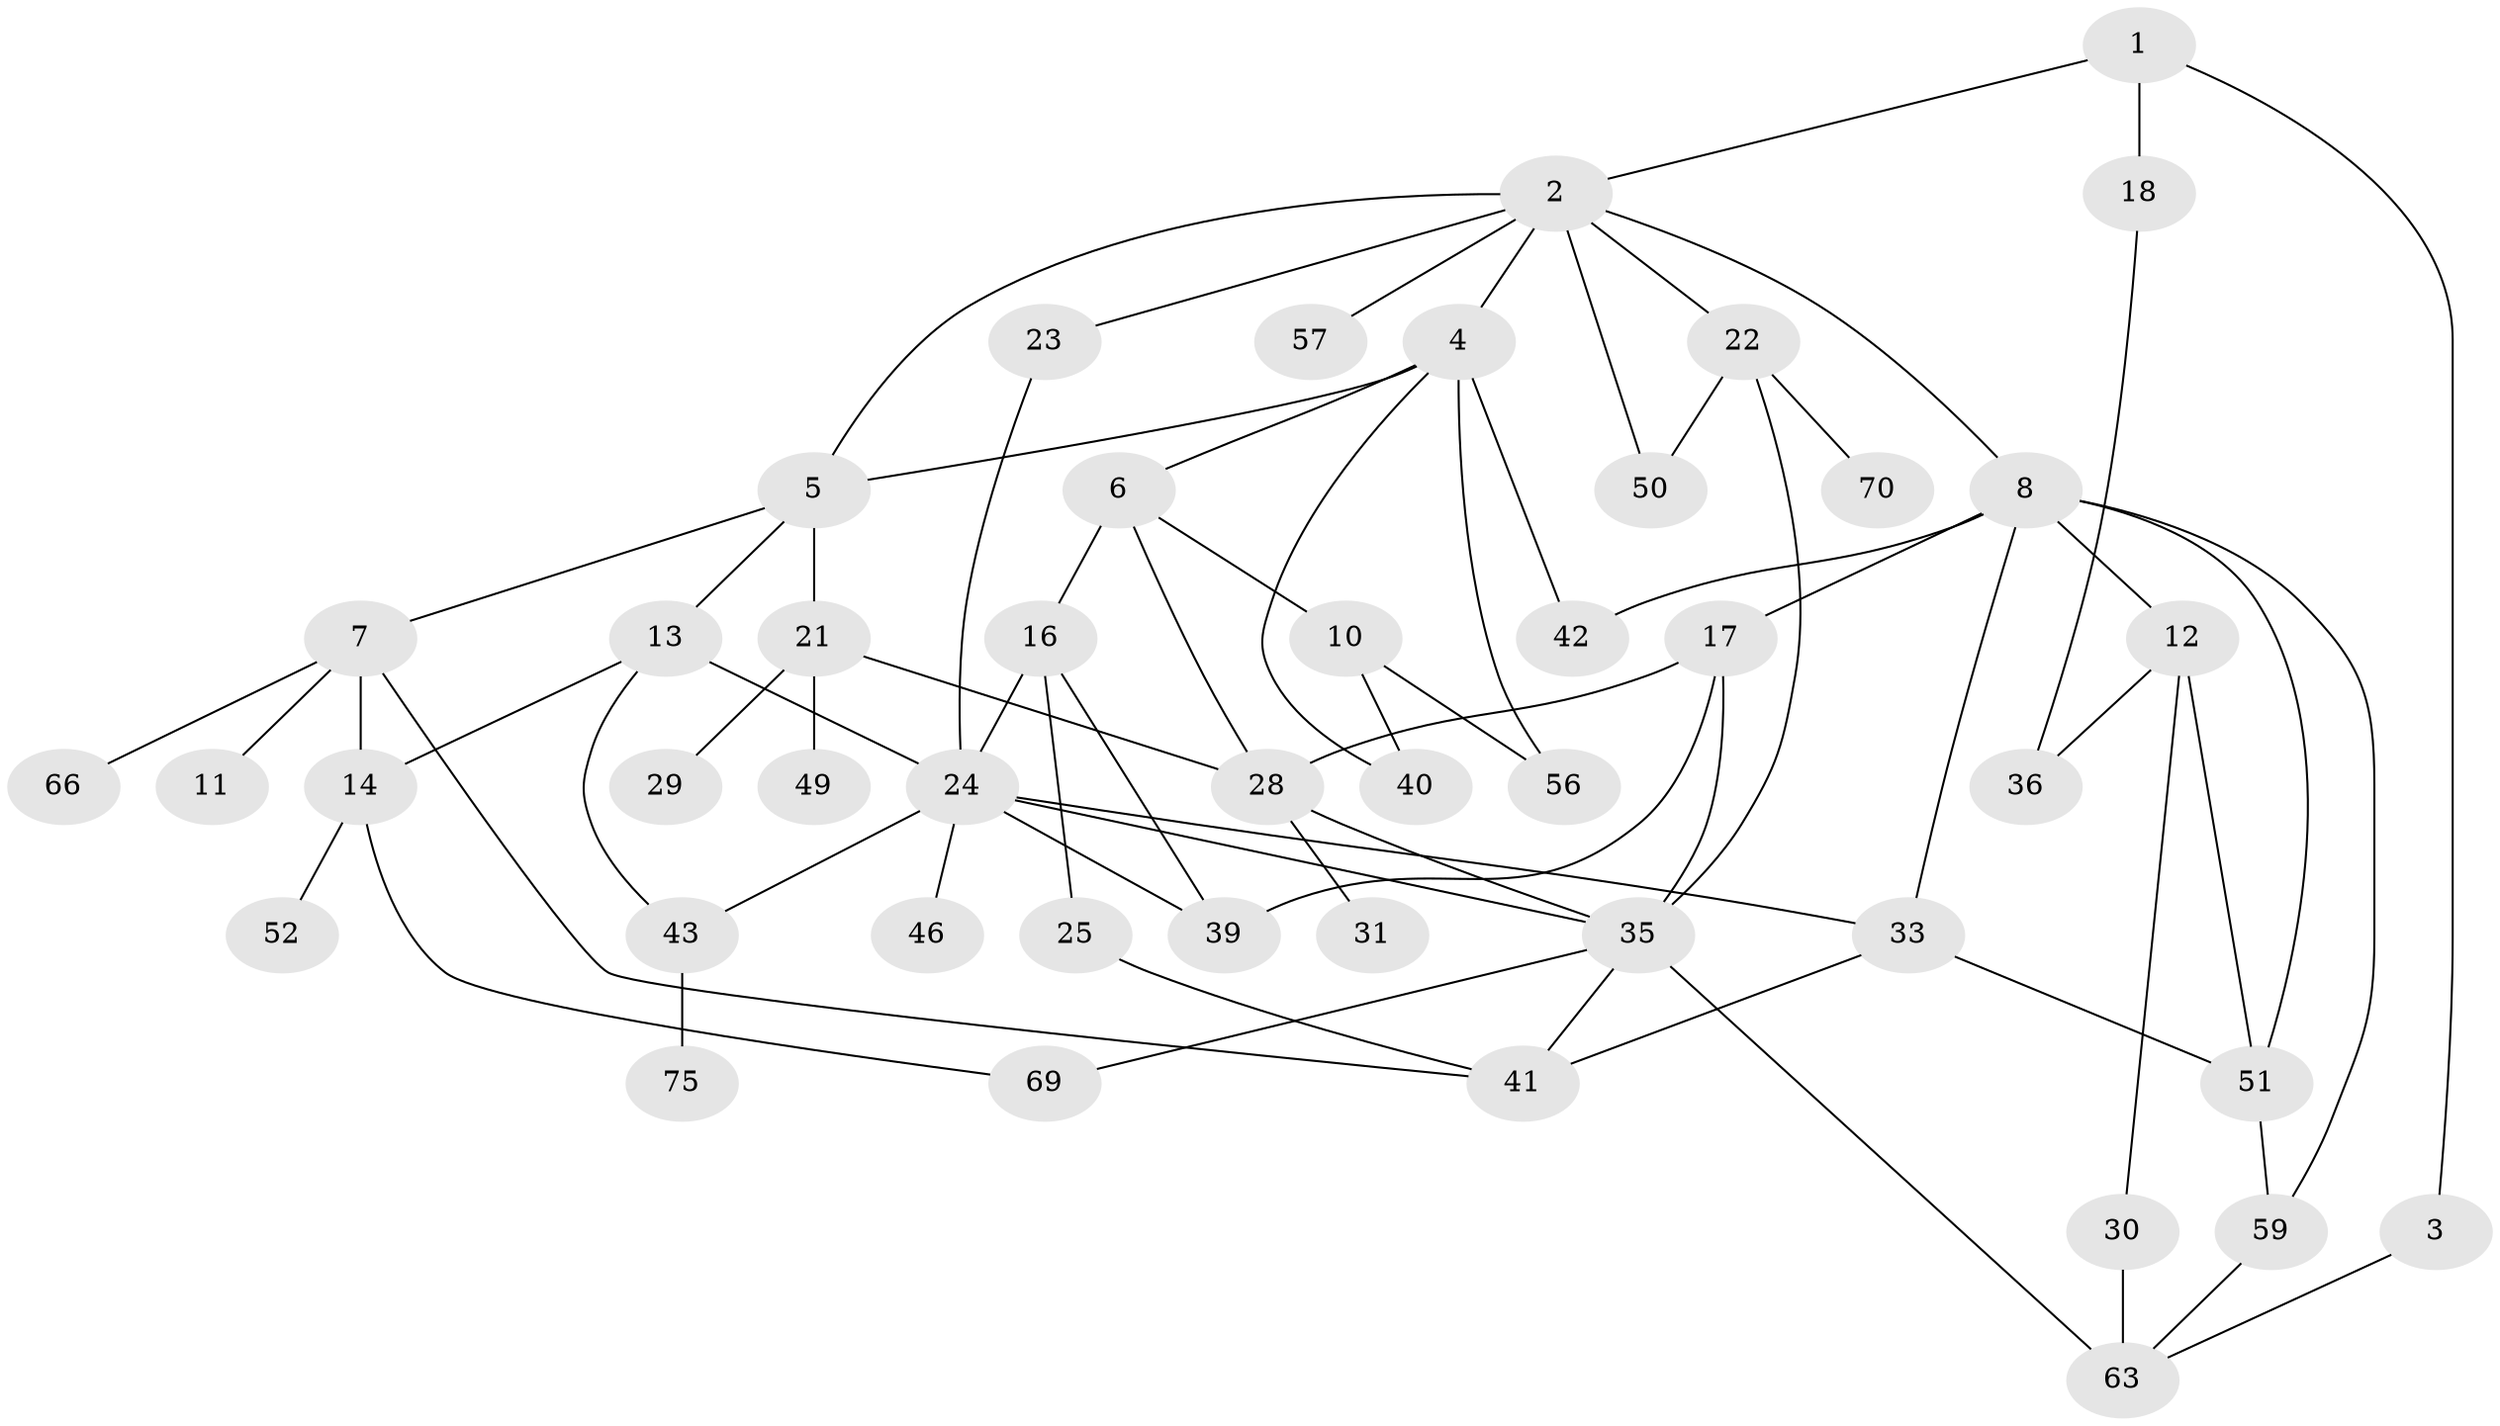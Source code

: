 // original degree distribution, {3: 0.25, 7: 0.02631578947368421, 6: 0.039473684210526314, 4: 0.09210526315789473, 5: 0.06578947368421052, 8: 0.013157894736842105, 1: 0.21052631578947367, 2: 0.3026315789473684}
// Generated by graph-tools (version 1.1) at 2025/41/03/06/25 10:41:26]
// undirected, 46 vertices, 73 edges
graph export_dot {
graph [start="1"]
  node [color=gray90,style=filled];
  1;
  2 [super="+15"];
  3 [super="+9"];
  4 [super="+44"];
  5 [super="+20"];
  6;
  7 [super="+19"];
  8 [super="+47"];
  10 [super="+71"];
  11;
  12 [super="+60"];
  13 [super="+67"];
  14 [super="+45"];
  16 [super="+34"];
  17 [super="+62"];
  18;
  21 [super="+27"];
  22 [super="+38"];
  23;
  24 [super="+26"];
  25 [super="+54"];
  28 [super="+32"];
  29;
  30 [super="+76"];
  31;
  33 [super="+37"];
  35 [super="+74"];
  36 [super="+72"];
  39 [super="+53"];
  40;
  41 [super="+68"];
  42 [super="+73"];
  43 [super="+48"];
  46 [super="+55"];
  49;
  50;
  51 [super="+58"];
  52;
  56;
  57 [super="+65"];
  59 [super="+61"];
  63 [super="+64"];
  66;
  69;
  70;
  75;
  1 -- 2;
  1 -- 3;
  1 -- 18;
  2 -- 4;
  2 -- 5;
  2 -- 8;
  2 -- 22;
  2 -- 23;
  2 -- 57;
  2 -- 50;
  3 -- 63;
  4 -- 6;
  4 -- 56;
  4 -- 5;
  4 -- 40;
  4 -- 42;
  5 -- 7;
  5 -- 13;
  5 -- 21;
  6 -- 10;
  6 -- 16;
  6 -- 28;
  7 -- 11;
  7 -- 41;
  7 -- 14;
  7 -- 66;
  8 -- 12;
  8 -- 17;
  8 -- 33;
  8 -- 42;
  8 -- 59;
  8 -- 51;
  10 -- 40;
  10 -- 56;
  12 -- 30;
  12 -- 51;
  12 -- 36;
  13 -- 14;
  13 -- 24 [weight=2];
  13 -- 43;
  14 -- 52;
  14 -- 69;
  16 -- 24 [weight=2];
  16 -- 25;
  16 -- 39;
  17 -- 39;
  17 -- 28;
  17 -- 35;
  18 -- 36;
  21 -- 28;
  21 -- 29;
  21 -- 49;
  22 -- 35;
  22 -- 70;
  22 -- 50;
  23 -- 24;
  24 -- 39;
  24 -- 43;
  24 -- 35;
  24 -- 46;
  24 -- 33;
  25 -- 41;
  28 -- 31;
  28 -- 35;
  30 -- 63;
  33 -- 51;
  33 -- 41;
  35 -- 63 [weight=2];
  35 -- 69;
  35 -- 41;
  43 -- 75;
  51 -- 59;
  59 -- 63;
}

